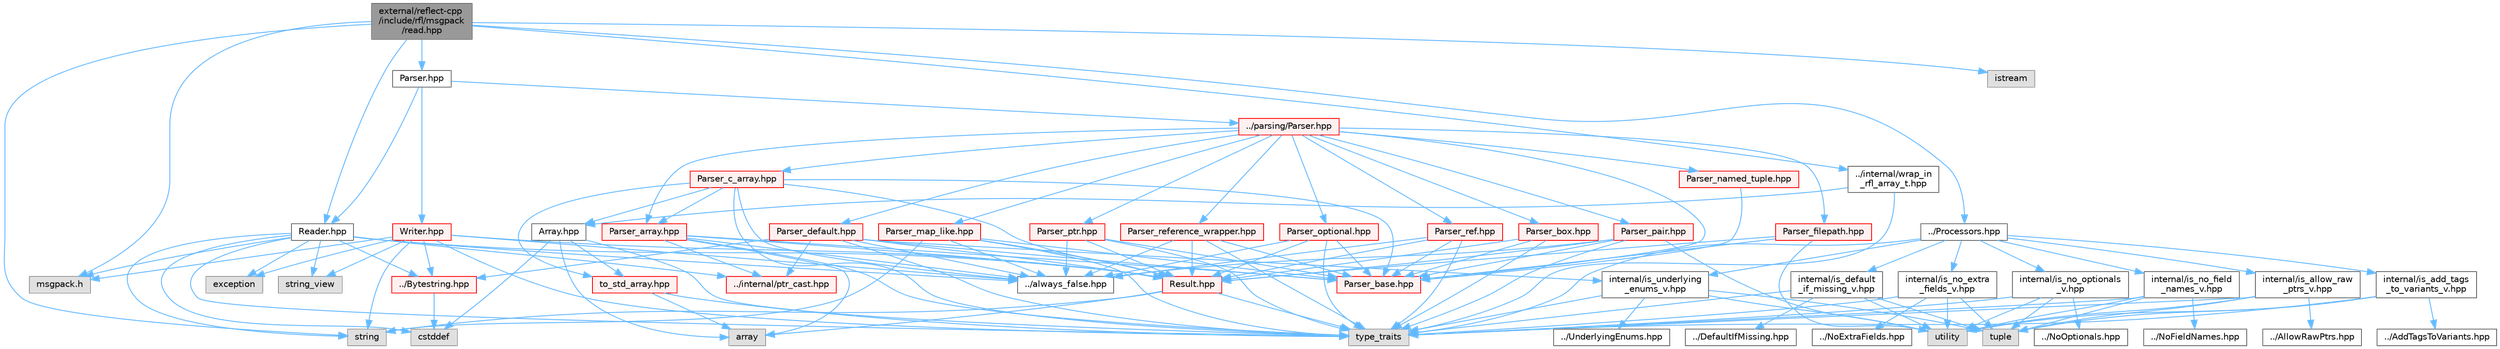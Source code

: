 digraph "external/reflect-cpp/include/rfl/msgpack/read.hpp"
{
 // LATEX_PDF_SIZE
  bgcolor="transparent";
  edge [fontname=Helvetica,fontsize=10,labelfontname=Helvetica,labelfontsize=10];
  node [fontname=Helvetica,fontsize=10,shape=box,height=0.2,width=0.4];
  Node1 [id="Node000001",label="external/reflect-cpp\l/include/rfl/msgpack\l/read.hpp",height=0.2,width=0.4,color="gray40", fillcolor="grey60", style="filled", fontcolor="black",tooltip=" "];
  Node1 -> Node2 [id="edge1_Node000001_Node000002",color="steelblue1",style="solid",tooltip=" "];
  Node2 [id="Node000002",label="msgpack.h",height=0.2,width=0.4,color="grey60", fillcolor="#E0E0E0", style="filled",tooltip=" "];
  Node1 -> Node3 [id="edge2_Node000001_Node000003",color="steelblue1",style="solid",tooltip=" "];
  Node3 [id="Node000003",label="istream",height=0.2,width=0.4,color="grey60", fillcolor="#E0E0E0", style="filled",tooltip=" "];
  Node1 -> Node4 [id="edge3_Node000001_Node000004",color="steelblue1",style="solid",tooltip=" "];
  Node4 [id="Node000004",label="string",height=0.2,width=0.4,color="grey60", fillcolor="#E0E0E0", style="filled",tooltip=" "];
  Node1 -> Node5 [id="edge4_Node000001_Node000005",color="steelblue1",style="solid",tooltip=" "];
  Node5 [id="Node000005",label="../Processors.hpp",height=0.2,width=0.4,color="grey40", fillcolor="white", style="filled",URL="$_processors_8hpp.html",tooltip=" "];
  Node5 -> Node6 [id="edge5_Node000005_Node000006",color="steelblue1",style="solid",tooltip=" "];
  Node6 [id="Node000006",label="type_traits",height=0.2,width=0.4,color="grey60", fillcolor="#E0E0E0", style="filled",tooltip=" "];
  Node5 -> Node7 [id="edge6_Node000005_Node000007",color="steelblue1",style="solid",tooltip=" "];
  Node7 [id="Node000007",label="internal/is_add_tags\l_to_variants_v.hpp",height=0.2,width=0.4,color="grey40", fillcolor="white", style="filled",URL="$is__add__tags__to__variants__v_8hpp.html",tooltip=" "];
  Node7 -> Node8 [id="edge7_Node000007_Node000008",color="steelblue1",style="solid",tooltip=" "];
  Node8 [id="Node000008",label="tuple",height=0.2,width=0.4,color="grey60", fillcolor="#E0E0E0", style="filled",tooltip=" "];
  Node7 -> Node6 [id="edge8_Node000007_Node000006",color="steelblue1",style="solid",tooltip=" "];
  Node7 -> Node9 [id="edge9_Node000007_Node000009",color="steelblue1",style="solid",tooltip=" "];
  Node9 [id="Node000009",label="utility",height=0.2,width=0.4,color="grey60", fillcolor="#E0E0E0", style="filled",tooltip=" "];
  Node7 -> Node10 [id="edge10_Node000007_Node000010",color="steelblue1",style="solid",tooltip=" "];
  Node10 [id="Node000010",label="../AddTagsToVariants.hpp",height=0.2,width=0.4,color="grey40", fillcolor="white", style="filled",URL="$_add_tags_to_variants_8hpp.html",tooltip=" "];
  Node5 -> Node11 [id="edge11_Node000005_Node000011",color="steelblue1",style="solid",tooltip=" "];
  Node11 [id="Node000011",label="internal/is_allow_raw\l_ptrs_v.hpp",height=0.2,width=0.4,color="grey40", fillcolor="white", style="filled",URL="$is__allow__raw__ptrs__v_8hpp.html",tooltip=" "];
  Node11 -> Node8 [id="edge12_Node000011_Node000008",color="steelblue1",style="solid",tooltip=" "];
  Node11 -> Node6 [id="edge13_Node000011_Node000006",color="steelblue1",style="solid",tooltip=" "];
  Node11 -> Node9 [id="edge14_Node000011_Node000009",color="steelblue1",style="solid",tooltip=" "];
  Node11 -> Node12 [id="edge15_Node000011_Node000012",color="steelblue1",style="solid",tooltip=" "];
  Node12 [id="Node000012",label="../AllowRawPtrs.hpp",height=0.2,width=0.4,color="grey40", fillcolor="white", style="filled",URL="$_allow_raw_ptrs_8hpp.html",tooltip=" "];
  Node5 -> Node13 [id="edge16_Node000005_Node000013",color="steelblue1",style="solid",tooltip=" "];
  Node13 [id="Node000013",label="internal/is_default\l_if_missing_v.hpp",height=0.2,width=0.4,color="grey40", fillcolor="white", style="filled",URL="$is__default__if__missing__v_8hpp.html",tooltip=" "];
  Node13 -> Node8 [id="edge17_Node000013_Node000008",color="steelblue1",style="solid",tooltip=" "];
  Node13 -> Node6 [id="edge18_Node000013_Node000006",color="steelblue1",style="solid",tooltip=" "];
  Node13 -> Node9 [id="edge19_Node000013_Node000009",color="steelblue1",style="solid",tooltip=" "];
  Node13 -> Node14 [id="edge20_Node000013_Node000014",color="steelblue1",style="solid",tooltip=" "];
  Node14 [id="Node000014",label="../DefaultIfMissing.hpp",height=0.2,width=0.4,color="grey40", fillcolor="white", style="filled",URL="$_default_if_missing_8hpp.html",tooltip=" "];
  Node5 -> Node15 [id="edge21_Node000005_Node000015",color="steelblue1",style="solid",tooltip=" "];
  Node15 [id="Node000015",label="internal/is_no_extra\l_fields_v.hpp",height=0.2,width=0.4,color="grey40", fillcolor="white", style="filled",URL="$is__no__extra__fields__v_8hpp.html",tooltip=" "];
  Node15 -> Node8 [id="edge22_Node000015_Node000008",color="steelblue1",style="solid",tooltip=" "];
  Node15 -> Node6 [id="edge23_Node000015_Node000006",color="steelblue1",style="solid",tooltip=" "];
  Node15 -> Node9 [id="edge24_Node000015_Node000009",color="steelblue1",style="solid",tooltip=" "];
  Node15 -> Node16 [id="edge25_Node000015_Node000016",color="steelblue1",style="solid",tooltip=" "];
  Node16 [id="Node000016",label="../NoExtraFields.hpp",height=0.2,width=0.4,color="grey40", fillcolor="white", style="filled",URL="$_no_extra_fields_8hpp.html",tooltip=" "];
  Node5 -> Node17 [id="edge26_Node000005_Node000017",color="steelblue1",style="solid",tooltip=" "];
  Node17 [id="Node000017",label="internal/is_no_field\l_names_v.hpp",height=0.2,width=0.4,color="grey40", fillcolor="white", style="filled",URL="$is__no__field__names__v_8hpp.html",tooltip=" "];
  Node17 -> Node8 [id="edge27_Node000017_Node000008",color="steelblue1",style="solid",tooltip=" "];
  Node17 -> Node6 [id="edge28_Node000017_Node000006",color="steelblue1",style="solid",tooltip=" "];
  Node17 -> Node9 [id="edge29_Node000017_Node000009",color="steelblue1",style="solid",tooltip=" "];
  Node17 -> Node18 [id="edge30_Node000017_Node000018",color="steelblue1",style="solid",tooltip=" "];
  Node18 [id="Node000018",label="../NoFieldNames.hpp",height=0.2,width=0.4,color="grey40", fillcolor="white", style="filled",URL="$_no_field_names_8hpp.html",tooltip=" "];
  Node5 -> Node19 [id="edge31_Node000005_Node000019",color="steelblue1",style="solid",tooltip=" "];
  Node19 [id="Node000019",label="internal/is_no_optionals\l_v.hpp",height=0.2,width=0.4,color="grey40", fillcolor="white", style="filled",URL="$is__no__optionals__v_8hpp.html",tooltip=" "];
  Node19 -> Node8 [id="edge32_Node000019_Node000008",color="steelblue1",style="solid",tooltip=" "];
  Node19 -> Node6 [id="edge33_Node000019_Node000006",color="steelblue1",style="solid",tooltip=" "];
  Node19 -> Node9 [id="edge34_Node000019_Node000009",color="steelblue1",style="solid",tooltip=" "];
  Node19 -> Node20 [id="edge35_Node000019_Node000020",color="steelblue1",style="solid",tooltip=" "];
  Node20 [id="Node000020",label="../NoOptionals.hpp",height=0.2,width=0.4,color="grey40", fillcolor="white", style="filled",URL="$_no_optionals_8hpp.html",tooltip=" "];
  Node5 -> Node21 [id="edge36_Node000005_Node000021",color="steelblue1",style="solid",tooltip=" "];
  Node21 [id="Node000021",label="internal/is_underlying\l_enums_v.hpp",height=0.2,width=0.4,color="grey40", fillcolor="white", style="filled",URL="$is__underlying__enums__v_8hpp.html",tooltip=" "];
  Node21 -> Node8 [id="edge37_Node000021_Node000008",color="steelblue1",style="solid",tooltip=" "];
  Node21 -> Node6 [id="edge38_Node000021_Node000006",color="steelblue1",style="solid",tooltip=" "];
  Node21 -> Node9 [id="edge39_Node000021_Node000009",color="steelblue1",style="solid",tooltip=" "];
  Node21 -> Node22 [id="edge40_Node000021_Node000022",color="steelblue1",style="solid",tooltip=" "];
  Node22 [id="Node000022",label="../UnderlyingEnums.hpp",height=0.2,width=0.4,color="grey40", fillcolor="white", style="filled",URL="$_underlying_enums_8hpp.html",tooltip=" "];
  Node1 -> Node23 [id="edge41_Node000001_Node000023",color="steelblue1",style="solid",tooltip=" "];
  Node23 [id="Node000023",label="../internal/wrap_in\l_rfl_array_t.hpp",height=0.2,width=0.4,color="grey40", fillcolor="white", style="filled",URL="$wrap__in__rfl__array__t_8hpp.html",tooltip=" "];
  Node23 -> Node6 [id="edge42_Node000023_Node000006",color="steelblue1",style="solid",tooltip=" "];
  Node23 -> Node24 [id="edge43_Node000023_Node000024",color="steelblue1",style="solid",tooltip=" "];
  Node24 [id="Node000024",label="Array.hpp",height=0.2,width=0.4,color="grey40", fillcolor="white", style="filled",URL="$_array_8hpp.html",tooltip=" "];
  Node24 -> Node25 [id="edge44_Node000024_Node000025",color="steelblue1",style="solid",tooltip=" "];
  Node25 [id="Node000025",label="array",height=0.2,width=0.4,color="grey60", fillcolor="#E0E0E0", style="filled",tooltip=" "];
  Node24 -> Node26 [id="edge45_Node000024_Node000026",color="steelblue1",style="solid",tooltip=" "];
  Node26 [id="Node000026",label="cstddef",height=0.2,width=0.4,color="grey60", fillcolor="#E0E0E0", style="filled",tooltip=" "];
  Node24 -> Node6 [id="edge46_Node000024_Node000006",color="steelblue1",style="solid",tooltip=" "];
  Node24 -> Node27 [id="edge47_Node000024_Node000027",color="steelblue1",style="solid",tooltip=" "];
  Node27 [id="Node000027",label="to_std_array.hpp",height=0.2,width=0.4,color="red", fillcolor="#FFF0F0", style="filled",URL="$to__std__array_8hpp.html",tooltip=" "];
  Node27 -> Node25 [id="edge48_Node000027_Node000025",color="steelblue1",style="solid",tooltip=" "];
  Node27 -> Node6 [id="edge49_Node000027_Node000006",color="steelblue1",style="solid",tooltip=" "];
  Node1 -> Node29 [id="edge50_Node000001_Node000029",color="steelblue1",style="solid",tooltip=" "];
  Node29 [id="Node000029",label="Parser.hpp",height=0.2,width=0.4,color="grey40", fillcolor="white", style="filled",URL="$msgpack_2_parser_8hpp.html",tooltip=" "];
  Node29 -> Node30 [id="edge51_Node000029_Node000030",color="steelblue1",style="solid",tooltip=" "];
  Node30 [id="Node000030",label="../parsing/Parser.hpp",height=0.2,width=0.4,color="red", fillcolor="#FFF0F0", style="filled",URL="$parsing_2_parser_8hpp.html",tooltip=" "];
  Node30 -> Node31 [id="edge52_Node000030_Node000031",color="steelblue1",style="solid",tooltip=" "];
  Node31 [id="Node000031",label="Parser_array.hpp",height=0.2,width=0.4,color="red", fillcolor="#FFF0F0", style="filled",URL="$_parser__array_8hpp.html",tooltip=" "];
  Node31 -> Node25 [id="edge53_Node000031_Node000025",color="steelblue1",style="solid",tooltip=" "];
  Node31 -> Node6 [id="edge54_Node000031_Node000006",color="steelblue1",style="solid",tooltip=" "];
  Node31 -> Node38 [id="edge55_Node000031_Node000038",color="steelblue1",style="solid",tooltip=" "];
  Node38 [id="Node000038",label="Result.hpp",height=0.2,width=0.4,color="red", fillcolor="#FFF0F0", style="filled",URL="$_result_8hpp.html",tooltip=" "];
  Node38 -> Node25 [id="edge56_Node000038_Node000025",color="steelblue1",style="solid",tooltip=" "];
  Node38 -> Node4 [id="edge57_Node000038_Node000004",color="steelblue1",style="solid",tooltip=" "];
  Node38 -> Node6 [id="edge58_Node000038_Node000006",color="steelblue1",style="solid",tooltip=" "];
  Node31 -> Node44 [id="edge59_Node000031_Node000044",color="steelblue1",style="solid",tooltip=" "];
  Node44 [id="Node000044",label="../always_false.hpp",height=0.2,width=0.4,color="grey40", fillcolor="white", style="filled",URL="$always__false_8hpp.html",tooltip=" "];
  Node31 -> Node45 [id="edge60_Node000031_Node000045",color="steelblue1",style="solid",tooltip=" "];
  Node45 [id="Node000045",label="../internal/ptr_cast.hpp",height=0.2,width=0.4,color="red", fillcolor="#FFF0F0", style="filled",URL="$ptr__cast_8hpp.html",tooltip=" "];
  Node31 -> Node49 [id="edge61_Node000031_Node000049",color="steelblue1",style="solid",tooltip=" "];
  Node49 [id="Node000049",label="Parser_base.hpp",height=0.2,width=0.4,color="red", fillcolor="#FFF0F0", style="filled",URL="$_parser__base_8hpp.html",tooltip=" "];
  Node30 -> Node49 [id="edge62_Node000030_Node000049",color="steelblue1",style="solid",tooltip=" "];
  Node30 -> Node80 [id="edge63_Node000030_Node000080",color="steelblue1",style="solid",tooltip=" "];
  Node80 [id="Node000080",label="Parser_box.hpp",height=0.2,width=0.4,color="red", fillcolor="#FFF0F0", style="filled",URL="$_parser__box_8hpp.html",tooltip=" "];
  Node80 -> Node6 [id="edge64_Node000080_Node000006",color="steelblue1",style="solid",tooltip=" "];
  Node80 -> Node38 [id="edge65_Node000080_Node000038",color="steelblue1",style="solid",tooltip=" "];
  Node80 -> Node49 [id="edge66_Node000080_Node000049",color="steelblue1",style="solid",tooltip=" "];
  Node30 -> Node82 [id="edge67_Node000030_Node000082",color="steelblue1",style="solid",tooltip=" "];
  Node82 [id="Node000082",label="Parser_c_array.hpp",height=0.2,width=0.4,color="red", fillcolor="#FFF0F0", style="filled",URL="$_parser__c__array_8hpp.html",tooltip=" "];
  Node82 -> Node6 [id="edge68_Node000082_Node000006",color="steelblue1",style="solid",tooltip=" "];
  Node82 -> Node38 [id="edge69_Node000082_Node000038",color="steelblue1",style="solid",tooltip=" "];
  Node82 -> Node44 [id="edge70_Node000082_Node000044",color="steelblue1",style="solid",tooltip=" "];
  Node82 -> Node24 [id="edge71_Node000082_Node000024",color="steelblue1",style="solid",tooltip=" "];
  Node82 -> Node27 [id="edge72_Node000082_Node000027",color="steelblue1",style="solid",tooltip=" "];
  Node82 -> Node31 [id="edge73_Node000082_Node000031",color="steelblue1",style="solid",tooltip=" "];
  Node82 -> Node49 [id="edge74_Node000082_Node000049",color="steelblue1",style="solid",tooltip=" "];
  Node30 -> Node83 [id="edge75_Node000030_Node000083",color="steelblue1",style="solid",tooltip=" "];
  Node83 [id="Node000083",label="Parser_default.hpp",height=0.2,width=0.4,color="red", fillcolor="#FFF0F0", style="filled",URL="$_parser__default_8hpp.html",tooltip=" "];
  Node83 -> Node6 [id="edge76_Node000083_Node000006",color="steelblue1",style="solid",tooltip=" "];
  Node83 -> Node84 [id="edge77_Node000083_Node000084",color="steelblue1",style="solid",tooltip=" "];
  Node84 [id="Node000084",label="../Bytestring.hpp",height=0.2,width=0.4,color="red", fillcolor="#FFF0F0", style="filled",URL="$_bytestring_8hpp.html",tooltip=" "];
  Node84 -> Node26 [id="edge78_Node000084_Node000026",color="steelblue1",style="solid",tooltip=" "];
  Node83 -> Node38 [id="edge79_Node000083_Node000038",color="steelblue1",style="solid",tooltip=" "];
  Node83 -> Node44 [id="edge80_Node000083_Node000044",color="steelblue1",style="solid",tooltip=" "];
  Node83 -> Node21 [id="edge81_Node000083_Node000021",color="steelblue1",style="solid",tooltip=" "];
  Node83 -> Node45 [id="edge82_Node000083_Node000045",color="steelblue1",style="solid",tooltip=" "];
  Node83 -> Node49 [id="edge83_Node000083_Node000049",color="steelblue1",style="solid",tooltip=" "];
  Node30 -> Node171 [id="edge84_Node000030_Node000171",color="steelblue1",style="solid",tooltip=" "];
  Node171 [id="Node000171",label="Parser_filepath.hpp",height=0.2,width=0.4,color="red", fillcolor="#FFF0F0", style="filled",URL="$_parser__filepath_8hpp.html",tooltip=" "];
  Node171 -> Node9 [id="edge85_Node000171_Node000009",color="steelblue1",style="solid",tooltip=" "];
  Node171 -> Node38 [id="edge86_Node000171_Node000038",color="steelblue1",style="solid",tooltip=" "];
  Node171 -> Node49 [id="edge87_Node000171_Node000049",color="steelblue1",style="solid",tooltip=" "];
  Node30 -> Node173 [id="edge88_Node000030_Node000173",color="steelblue1",style="solid",tooltip=" "];
  Node173 [id="Node000173",label="Parser_map_like.hpp",height=0.2,width=0.4,color="red", fillcolor="#FFF0F0", style="filled",URL="$_parser__map__like_8hpp.html",tooltip=" "];
  Node173 -> Node4 [id="edge89_Node000173_Node000004",color="steelblue1",style="solid",tooltip=" "];
  Node173 -> Node6 [id="edge90_Node000173_Node000006",color="steelblue1",style="solid",tooltip=" "];
  Node173 -> Node38 [id="edge91_Node000173_Node000038",color="steelblue1",style="solid",tooltip=" "];
  Node173 -> Node44 [id="edge92_Node000173_Node000044",color="steelblue1",style="solid",tooltip=" "];
  Node173 -> Node49 [id="edge93_Node000173_Node000049",color="steelblue1",style="solid",tooltip=" "];
  Node30 -> Node179 [id="edge94_Node000030_Node000179",color="steelblue1",style="solid",tooltip=" "];
  Node179 [id="Node000179",label="Parser_named_tuple.hpp",height=0.2,width=0.4,color="red", fillcolor="#FFF0F0", style="filled",URL="$_parser__named__tuple_8hpp.html",tooltip=" "];
  Node179 -> Node49 [id="edge95_Node000179_Node000049",color="steelblue1",style="solid",tooltip=" "];
  Node30 -> Node201 [id="edge96_Node000030_Node000201",color="steelblue1",style="solid",tooltip=" "];
  Node201 [id="Node000201",label="Parser_optional.hpp",height=0.2,width=0.4,color="red", fillcolor="#FFF0F0", style="filled",URL="$_parser__optional_8hpp.html",tooltip=" "];
  Node201 -> Node6 [id="edge97_Node000201_Node000006",color="steelblue1",style="solid",tooltip=" "];
  Node201 -> Node38 [id="edge98_Node000201_Node000038",color="steelblue1",style="solid",tooltip=" "];
  Node201 -> Node44 [id="edge99_Node000201_Node000044",color="steelblue1",style="solid",tooltip=" "];
  Node201 -> Node49 [id="edge100_Node000201_Node000049",color="steelblue1",style="solid",tooltip=" "];
  Node30 -> Node203 [id="edge101_Node000030_Node000203",color="steelblue1",style="solid",tooltip=" "];
  Node203 [id="Node000203",label="Parser_pair.hpp",height=0.2,width=0.4,color="red", fillcolor="#FFF0F0", style="filled",URL="$_parser__pair_8hpp.html",tooltip=" "];
  Node203 -> Node6 [id="edge102_Node000203_Node000006",color="steelblue1",style="solid",tooltip=" "];
  Node203 -> Node9 [id="edge103_Node000203_Node000009",color="steelblue1",style="solid",tooltip=" "];
  Node203 -> Node38 [id="edge104_Node000203_Node000038",color="steelblue1",style="solid",tooltip=" "];
  Node203 -> Node44 [id="edge105_Node000203_Node000044",color="steelblue1",style="solid",tooltip=" "];
  Node203 -> Node49 [id="edge106_Node000203_Node000049",color="steelblue1",style="solid",tooltip=" "];
  Node30 -> Node204 [id="edge107_Node000030_Node000204",color="steelblue1",style="solid",tooltip=" "];
  Node204 [id="Node000204",label="Parser_ptr.hpp",height=0.2,width=0.4,color="red", fillcolor="#FFF0F0", style="filled",URL="$_parser__ptr_8hpp.html",tooltip=" "];
  Node204 -> Node6 [id="edge108_Node000204_Node000006",color="steelblue1",style="solid",tooltip=" "];
  Node204 -> Node38 [id="edge109_Node000204_Node000038",color="steelblue1",style="solid",tooltip=" "];
  Node204 -> Node44 [id="edge110_Node000204_Node000044",color="steelblue1",style="solid",tooltip=" "];
  Node204 -> Node49 [id="edge111_Node000204_Node000049",color="steelblue1",style="solid",tooltip=" "];
  Node30 -> Node205 [id="edge112_Node000030_Node000205",color="steelblue1",style="solid",tooltip=" "];
  Node205 [id="Node000205",label="Parser_ref.hpp",height=0.2,width=0.4,color="red", fillcolor="#FFF0F0", style="filled",URL="$_parser__ref_8hpp.html",tooltip=" "];
  Node205 -> Node6 [id="edge113_Node000205_Node000006",color="steelblue1",style="solid",tooltip=" "];
  Node205 -> Node38 [id="edge114_Node000205_Node000038",color="steelblue1",style="solid",tooltip=" "];
  Node205 -> Node44 [id="edge115_Node000205_Node000044",color="steelblue1",style="solid",tooltip=" "];
  Node205 -> Node49 [id="edge116_Node000205_Node000049",color="steelblue1",style="solid",tooltip=" "];
  Node30 -> Node206 [id="edge117_Node000030_Node000206",color="steelblue1",style="solid",tooltip=" "];
  Node206 [id="Node000206",label="Parser_reference_wrapper.hpp",height=0.2,width=0.4,color="red", fillcolor="#FFF0F0", style="filled",URL="$_parser__reference__wrapper_8hpp.html",tooltip=" "];
  Node206 -> Node6 [id="edge118_Node000206_Node000006",color="steelblue1",style="solid",tooltip=" "];
  Node206 -> Node38 [id="edge119_Node000206_Node000038",color="steelblue1",style="solid",tooltip=" "];
  Node206 -> Node44 [id="edge120_Node000206_Node000044",color="steelblue1",style="solid",tooltip=" "];
  Node206 -> Node49 [id="edge121_Node000206_Node000049",color="steelblue1",style="solid",tooltip=" "];
  Node29 -> Node246 [id="edge122_Node000029_Node000246",color="steelblue1",style="solid",tooltip=" "];
  Node246 [id="Node000246",label="Reader.hpp",height=0.2,width=0.4,color="grey40", fillcolor="white", style="filled",URL="$msgpack_2_reader_8hpp.html",tooltip=" "];
  Node246 -> Node2 [id="edge123_Node000246_Node000002",color="steelblue1",style="solid",tooltip=" "];
  Node246 -> Node26 [id="edge124_Node000246_Node000026",color="steelblue1",style="solid",tooltip=" "];
  Node246 -> Node247 [id="edge125_Node000246_Node000247",color="steelblue1",style="solid",tooltip=" "];
  Node247 [id="Node000247",label="exception",height=0.2,width=0.4,color="grey60", fillcolor="#E0E0E0", style="filled",tooltip=" "];
  Node246 -> Node4 [id="edge126_Node000246_Node000004",color="steelblue1",style="solid",tooltip=" "];
  Node246 -> Node47 [id="edge127_Node000246_Node000047",color="steelblue1",style="solid",tooltip=" "];
  Node47 [id="Node000047",label="string_view",height=0.2,width=0.4,color="grey60", fillcolor="#E0E0E0", style="filled",tooltip=" "];
  Node246 -> Node6 [id="edge128_Node000246_Node000006",color="steelblue1",style="solid",tooltip=" "];
  Node246 -> Node84 [id="edge129_Node000246_Node000084",color="steelblue1",style="solid",tooltip=" "];
  Node246 -> Node38 [id="edge130_Node000246_Node000038",color="steelblue1",style="solid",tooltip=" "];
  Node246 -> Node44 [id="edge131_Node000246_Node000044",color="steelblue1",style="solid",tooltip=" "];
  Node246 -> Node45 [id="edge132_Node000246_Node000045",color="steelblue1",style="solid",tooltip=" "];
  Node29 -> Node248 [id="edge133_Node000029_Node000248",color="steelblue1",style="solid",tooltip=" "];
  Node248 [id="Node000248",label="Writer.hpp",height=0.2,width=0.4,color="red", fillcolor="#FFF0F0", style="filled",URL="$msgpack_2_writer_8hpp.html",tooltip=" "];
  Node248 -> Node2 [id="edge134_Node000248_Node000002",color="steelblue1",style="solid",tooltip=" "];
  Node248 -> Node247 [id="edge135_Node000248_Node000247",color="steelblue1",style="solid",tooltip=" "];
  Node248 -> Node4 [id="edge136_Node000248_Node000004",color="steelblue1",style="solid",tooltip=" "];
  Node248 -> Node47 [id="edge137_Node000248_Node000047",color="steelblue1",style="solid",tooltip=" "];
  Node248 -> Node6 [id="edge138_Node000248_Node000006",color="steelblue1",style="solid",tooltip=" "];
  Node248 -> Node38 [id="edge139_Node000248_Node000038",color="steelblue1",style="solid",tooltip=" "];
  Node248 -> Node44 [id="edge140_Node000248_Node000044",color="steelblue1",style="solid",tooltip=" "];
  Node248 -> Node84 [id="edge141_Node000248_Node000084",color="steelblue1",style="solid",tooltip=" "];
  Node1 -> Node246 [id="edge142_Node000001_Node000246",color="steelblue1",style="solid",tooltip=" "];
}
